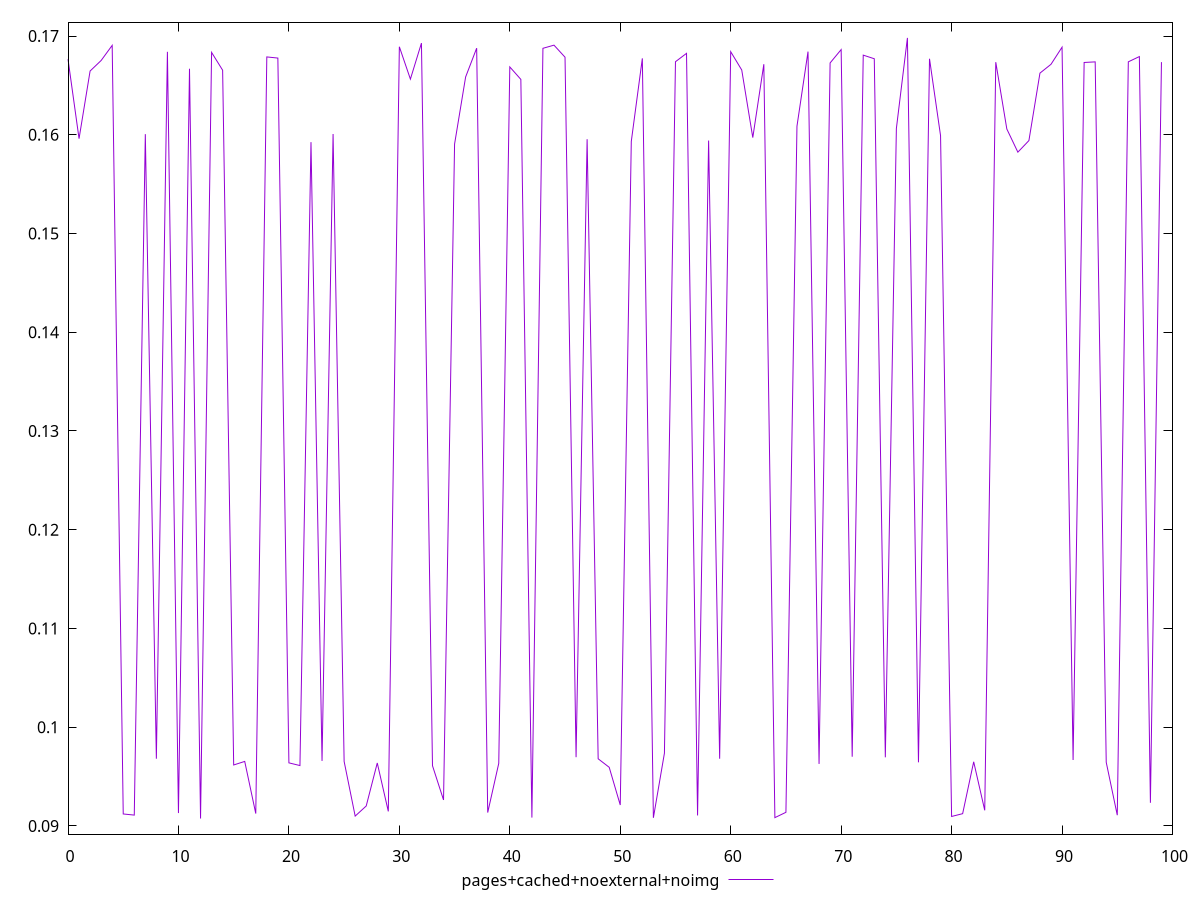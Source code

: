 $_pagesCachedNoexternalNoimg <<EOF
0.16765431699238786
0.1596078771517847
0.16645506212925565
0.16752310912100132
0.16905315887072725
0.09120926787657757
0.09109476573085051
0.1600662838235256
0.09680124027027459
0.16840343922745127
0.09129785340651864
0.166688255905596
0.09074799393538618
0.1683427091313584
0.16653897388086109
0.09617161008810904
0.09653171536915561
0.09125109837463846
0.16788445421596937
0.16776790574586786
0.09638534351760925
0.09611223072316277
0.15925524258817947
0.09658294773284226
0.16007347908331304
0.09653116205612655
0.09099377206228088
0.09201731753430642
0.09637299371779268
0.09146967255252192
0.1689143543490561
0.16563606743948672
0.16928374789366263
0.09609661884422149
0.09262921508683686
0.15906040311577585
0.16585242762779528
0.16877167113993763
0.09135067299547917
0.0963364730326598
0.16687127267896218
0.1656086949257693
0.09083960472004743
0.16875635010600565
0.16907609512318178
0.16785619234047133
0.09696052784910975
0.1595518286842859
0.0967975092441461
0.09593563725750276
0.0921164641808021
0.15932861419436578
0.1677371266111639
0.0908212653262363
0.0973657001894297
0.16739832379907432
0.1682442697528661
0.09105830791311242
0.15941376479268332
0.09680476474583954
0.16841476537110645
0.16655843714167923
0.15971466273525542
0.16714528286670988
0.0908375831517223
0.09137678113316589
0.16086546547906178
0.1684220954767891
0.09627409744747584
0.16727306992834978
0.1686265181894347
0.09700389778341839
0.16806507060709974
0.16769894800047225
0.09694881673941269
0.1606343132400111
0.16981000368034238
0.09643745657973923
0.16769732061148235
0.1599098973806392
0.0909560122149567
0.09123937029103268
0.09649262193261177
0.09157760009135257
0.16735154612529812
0.16058471323623458
0.15823859167064003
0.15941082610558577
0.1662435912219622
0.16713753518229646
0.1688699435429068
0.09667289684795832
0.16732230324808273
0.16738225034334475
0.09644358098304928
0.09108548051496357
0.16738689058088768
0.16792007910033202
0.09233737117937268
0.16735840348566422
EOF
set key outside below
set terminal pngcairo
set output "report_00006_2020-11-02T20-21-41.718Z/largest-contentful-paint/pages+cached+noexternal+noimg//score.png"
set yrange [0.08916675374048706:0.17139124387524152]
plot $_pagesCachedNoexternalNoimg title "pages+cached+noexternal+noimg" with line ,